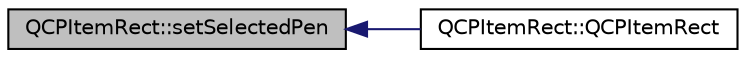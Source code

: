 digraph "QCPItemRect::setSelectedPen"
{
  edge [fontname="Helvetica",fontsize="10",labelfontname="Helvetica",labelfontsize="10"];
  node [fontname="Helvetica",fontsize="10",shape=record];
  rankdir="LR";
  Node73 [label="QCPItemRect::setSelectedPen",height=0.2,width=0.4,color="black", fillcolor="grey75", style="filled", fontcolor="black"];
  Node73 -> Node74 [dir="back",color="midnightblue",fontsize="10",style="solid",fontname="Helvetica"];
  Node74 [label="QCPItemRect::QCPItemRect",height=0.2,width=0.4,color="black", fillcolor="white", style="filled",URL="$d9/dcc/class_q_c_p_item_rect.html#a412ad1579f7a1fba453d0fa28c496cbc"];
}
